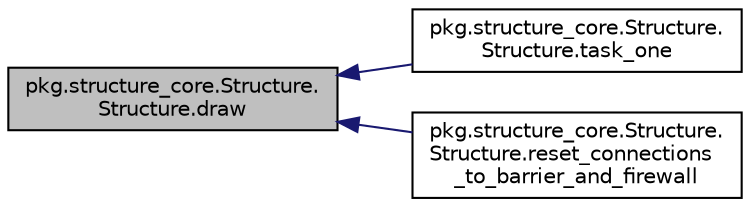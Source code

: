 digraph "pkg.structure_core.Structure.Structure.draw"
{
  edge [fontname="Helvetica",fontsize="10",labelfontname="Helvetica",labelfontsize="10"];
  node [fontname="Helvetica",fontsize="10",shape=record];
  rankdir="LR";
  Node3 [label="pkg.structure_core.Structure.\lStructure.draw",height=0.2,width=0.4,color="black", fillcolor="grey75", style="filled", fontcolor="black"];
  Node3 -> Node4 [dir="back",color="midnightblue",fontsize="10",style="solid",fontname="Helvetica"];
  Node4 [label="pkg.structure_core.Structure.\lStructure.task_one",height=0.2,width=0.4,color="black", fillcolor="white", style="filled",URL="$classpkg_1_1structure__core_1_1_structure_1_1_structure.html#a8cd795d2c0834519073adb0f36c67ff2"];
  Node3 -> Node5 [dir="back",color="midnightblue",fontsize="10",style="solid",fontname="Helvetica"];
  Node5 [label="pkg.structure_core.Structure.\lStructure.reset_connections\l_to_barrier_and_firewall",height=0.2,width=0.4,color="black", fillcolor="white", style="filled",URL="$classpkg_1_1structure__core_1_1_structure_1_1_structure.html#a58a595cfd6d3f32414f5ebab3be25277"];
}
